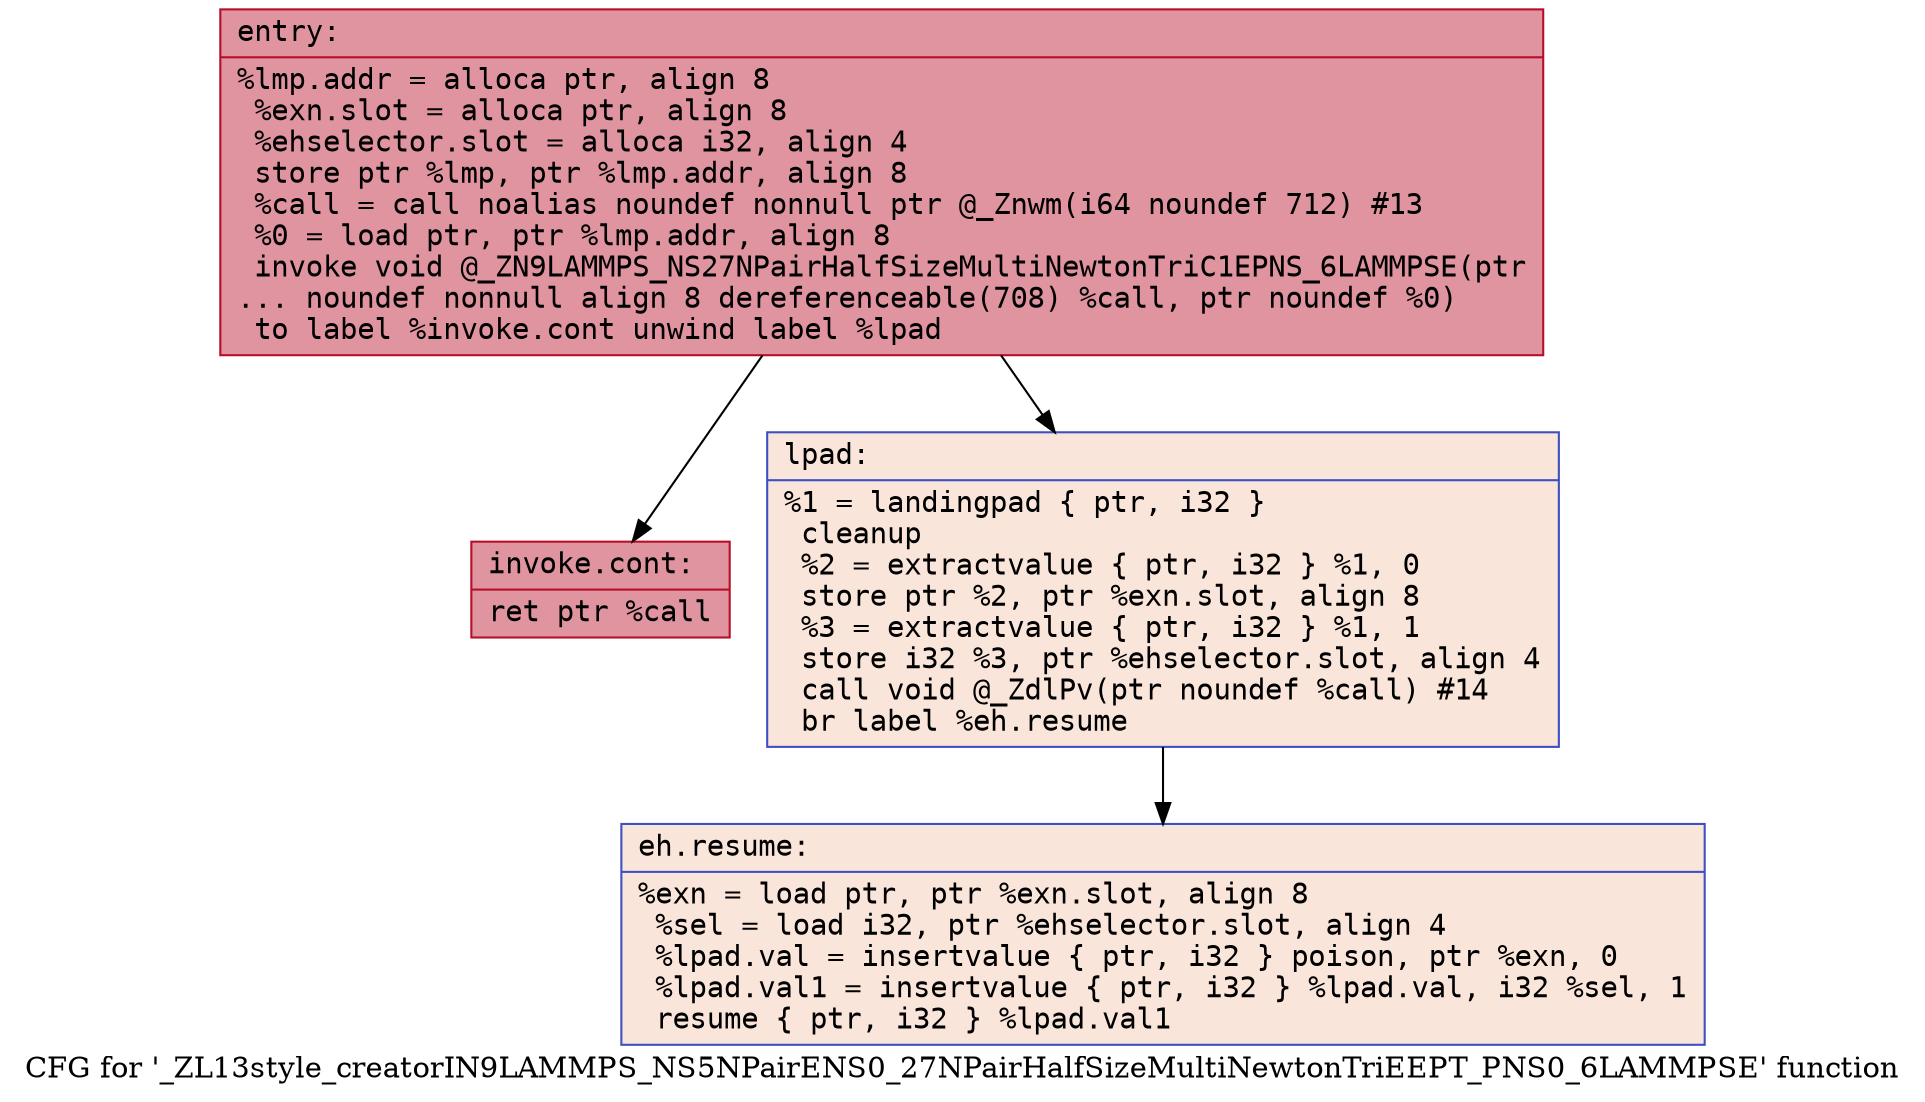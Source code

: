 digraph "CFG for '_ZL13style_creatorIN9LAMMPS_NS5NPairENS0_27NPairHalfSizeMultiNewtonTriEEPT_PNS0_6LAMMPSE' function" {
	label="CFG for '_ZL13style_creatorIN9LAMMPS_NS5NPairENS0_27NPairHalfSizeMultiNewtonTriEEPT_PNS0_6LAMMPSE' function";

	Node0x5563bdf32e90 [shape=record,color="#b70d28ff", style=filled, fillcolor="#b70d2870" fontname="Courier",label="{entry:\l|  %lmp.addr = alloca ptr, align 8\l  %exn.slot = alloca ptr, align 8\l  %ehselector.slot = alloca i32, align 4\l  store ptr %lmp, ptr %lmp.addr, align 8\l  %call = call noalias noundef nonnull ptr @_Znwm(i64 noundef 712) #13\l  %0 = load ptr, ptr %lmp.addr, align 8\l  invoke void @_ZN9LAMMPS_NS27NPairHalfSizeMultiNewtonTriC1EPNS_6LAMMPSE(ptr\l... noundef nonnull align 8 dereferenceable(708) %call, ptr noundef %0)\l          to label %invoke.cont unwind label %lpad\l}"];
	Node0x5563bdf32e90 -> Node0x5563bdf332f0[tooltip="entry -> invoke.cont\nProbability 100.00%" ];
	Node0x5563bdf32e90 -> Node0x5563bdf33370[tooltip="entry -> lpad\nProbability 0.00%" ];
	Node0x5563bdf332f0 [shape=record,color="#b70d28ff", style=filled, fillcolor="#b70d2870" fontname="Courier",label="{invoke.cont:\l|  ret ptr %call\l}"];
	Node0x5563bdf33370 [shape=record,color="#3d50c3ff", style=filled, fillcolor="#f4c5ad70" fontname="Courier",label="{lpad:\l|  %1 = landingpad \{ ptr, i32 \}\l          cleanup\l  %2 = extractvalue \{ ptr, i32 \} %1, 0\l  store ptr %2, ptr %exn.slot, align 8\l  %3 = extractvalue \{ ptr, i32 \} %1, 1\l  store i32 %3, ptr %ehselector.slot, align 4\l  call void @_ZdlPv(ptr noundef %call) #14\l  br label %eh.resume\l}"];
	Node0x5563bdf33370 -> Node0x5563bdf339f0[tooltip="lpad -> eh.resume\nProbability 100.00%" ];
	Node0x5563bdf339f0 [shape=record,color="#3d50c3ff", style=filled, fillcolor="#f4c5ad70" fontname="Courier",label="{eh.resume:\l|  %exn = load ptr, ptr %exn.slot, align 8\l  %sel = load i32, ptr %ehselector.slot, align 4\l  %lpad.val = insertvalue \{ ptr, i32 \} poison, ptr %exn, 0\l  %lpad.val1 = insertvalue \{ ptr, i32 \} %lpad.val, i32 %sel, 1\l  resume \{ ptr, i32 \} %lpad.val1\l}"];
}
